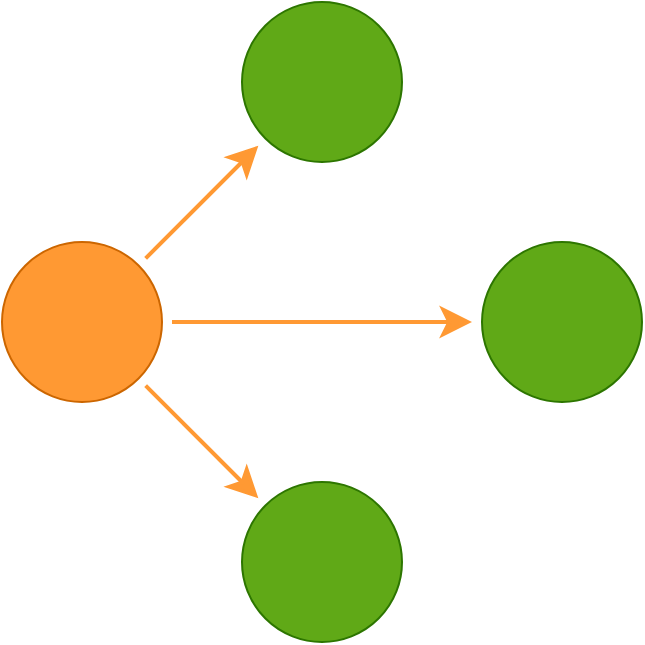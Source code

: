 <mxfile version="13.9.9" type="device" pages="4"><diagram id="OHPNgI2Xi8bhznAIsyaa" name="Information"><mxGraphModel dx="1086" dy="966" grid="1" gridSize="10" guides="1" tooltips="1" connect="1" arrows="1" fold="1" page="1" pageScale="1" pageWidth="827" pageHeight="1169" math="0" shadow="0"><root><mxCell id="0"/><mxCell id="1" parent="0"/><mxCell id="yYiPPaiUjZOlgVYcozII-7" style="rounded=0;orthogonalLoop=1;jettySize=auto;html=1;fillColor=#fad7ac;strokeColor=#FF9933;targetPerimeterSpacing=5;sourcePerimeterSpacing=5;endSize=10;startSize=10;strokeWidth=2;" edge="1" parent="1" source="yYiPPaiUjZOlgVYcozII-2" target="yYiPPaiUjZOlgVYcozII-5"><mxGeometry relative="1" as="geometry"/></mxCell><mxCell id="yYiPPaiUjZOlgVYcozII-8" style="edgeStyle=none;rounded=0;orthogonalLoop=1;jettySize=auto;html=1;strokeColor=#FF9933;fillColor=#fad7ac;strokeWidth=2;endSize=10;targetPerimeterSpacing=5;startSize=10;sourcePerimeterSpacing=5;" edge="1" parent="1" source="yYiPPaiUjZOlgVYcozII-2" target="yYiPPaiUjZOlgVYcozII-3"><mxGeometry relative="1" as="geometry"/></mxCell><mxCell id="yYiPPaiUjZOlgVYcozII-10" style="edgeStyle=none;rounded=0;orthogonalLoop=1;jettySize=auto;html=1;strokeColor=#FF9933;strokeWidth=2;fillColor=#fad7ac;endSize=10;targetPerimeterSpacing=5;startSize=10;sourcePerimeterSpacing=5;" edge="1" parent="1" source="yYiPPaiUjZOlgVYcozII-2" target="yYiPPaiUjZOlgVYcozII-4"><mxGeometry relative="1" as="geometry"/></mxCell><mxCell id="yYiPPaiUjZOlgVYcozII-2" value="" style="ellipse;whiteSpace=wrap;html=1;aspect=fixed;fillColor=#FF9933;strokeColor=#CC6600;" vertex="1" parent="1"><mxGeometry x="80" y="320" width="80" height="80" as="geometry"/></mxCell><mxCell id="yYiPPaiUjZOlgVYcozII-3" value="" style="ellipse;whiteSpace=wrap;html=1;aspect=fixed;strokeColor=#2D7600;fillColor=#60a917;fontColor=#ffffff;" vertex="1" parent="1"><mxGeometry x="320" y="320" width="80" height="80" as="geometry"/></mxCell><mxCell id="yYiPPaiUjZOlgVYcozII-4" value="" style="ellipse;whiteSpace=wrap;html=1;aspect=fixed;strokeColor=#2D7600;fillColor=#60a917;fontColor=#ffffff;" vertex="1" parent="1"><mxGeometry x="200" y="440" width="80" height="80" as="geometry"/></mxCell><mxCell id="yYiPPaiUjZOlgVYcozII-5" value="" style="ellipse;whiteSpace=wrap;html=1;aspect=fixed;strokeColor=#2D7600;fillColor=#60a917;fontColor=#ffffff;" vertex="1" parent="1"><mxGeometry x="200" y="200" width="80" height="80" as="geometry"/></mxCell></root></mxGraphModel></diagram><diagram id="NEh8OAvP57ZpEhWLkw24" name="Consultation"><mxGraphModel dx="1086" dy="966" grid="1" gridSize="10" guides="1" tooltips="1" connect="1" arrows="1" fold="1" page="1" pageScale="1" pageWidth="827" pageHeight="1169" math="0" shadow="0"><root><mxCell id="obZnWHZsSQW25gljN3Yn-0"/><mxCell id="obZnWHZsSQW25gljN3Yn-1" parent="obZnWHZsSQW25gljN3Yn-0"/><mxCell id="LotEL_Rv7tCbrYvfEs-3-0" style="edgeStyle=none;rounded=0;orthogonalLoop=1;jettySize=auto;html=1;strokeColor=#FF9933;fillColor=#fad7ac;strokeWidth=2;endSize=10;targetPerimeterSpacing=5;startSize=10;sourcePerimeterSpacing=5;" edge="1" parent="obZnWHZsSQW25gljN3Yn-1" source="LotEL_Rv7tCbrYvfEs-3-3" target="LotEL_Rv7tCbrYvfEs-3-2"><mxGeometry relative="1" as="geometry"><mxPoint x="370" y="450" as="sourcePoint"/></mxGeometry></mxCell><mxCell id="LotEL_Rv7tCbrYvfEs-3-1" style="edgeStyle=none;rounded=0;orthogonalLoop=1;jettySize=auto;html=1;strokeColor=#FF9933;strokeWidth=2;fillColor=#fad7ac;endSize=10;targetPerimeterSpacing=5;startSize=10;sourcePerimeterSpacing=5;" edge="1" parent="obZnWHZsSQW25gljN3Yn-1" source="LotEL_Rv7tCbrYvfEs-3-4" target="LotEL_Rv7tCbrYvfEs-3-2"><mxGeometry relative="1" as="geometry"><mxPoint x="120" y="500" as="sourcePoint"/></mxGeometry></mxCell><mxCell id="LotEL_Rv7tCbrYvfEs-3-2" value="" style="ellipse;whiteSpace=wrap;html=1;aspect=fixed;fillColor=#FF9933;strokeColor=#CC6600;" vertex="1" parent="obZnWHZsSQW25gljN3Yn-1"><mxGeometry x="80" y="320" width="80" height="80" as="geometry"/></mxCell><mxCell id="LotEL_Rv7tCbrYvfEs-3-3" value="" style="ellipse;whiteSpace=wrap;html=1;aspect=fixed;strokeColor=#2D7600;fillColor=#60a917;fontColor=#ffffff;" vertex="1" parent="obZnWHZsSQW25gljN3Yn-1"><mxGeometry x="320" y="320" width="80" height="80" as="geometry"/></mxCell><mxCell id="LotEL_Rv7tCbrYvfEs-3-4" value="" style="ellipse;whiteSpace=wrap;html=1;aspect=fixed;strokeColor=#2D7600;fillColor=#60a917;fontColor=#ffffff;" vertex="1" parent="obZnWHZsSQW25gljN3Yn-1"><mxGeometry x="200" y="440" width="80" height="80" as="geometry"/></mxCell><mxCell id="LotEL_Rv7tCbrYvfEs-3-5" style="edgeStyle=none;rounded=0;orthogonalLoop=1;jettySize=auto;html=1;startSize=10;sourcePerimeterSpacing=5;endSize=10;targetPerimeterSpacing=5;strokeColor=#FF9933;strokeWidth=2;" edge="1" parent="obZnWHZsSQW25gljN3Yn-1" source="LotEL_Rv7tCbrYvfEs-3-6" target="LotEL_Rv7tCbrYvfEs-3-2"><mxGeometry relative="1" as="geometry"/></mxCell><mxCell id="LotEL_Rv7tCbrYvfEs-3-6" value="" style="ellipse;whiteSpace=wrap;html=1;aspect=fixed;strokeColor=#2D7600;fillColor=#60a917;fontColor=#ffffff;" vertex="1" parent="obZnWHZsSQW25gljN3Yn-1"><mxGeometry x="200" y="200" width="80" height="80" as="geometry"/></mxCell></root></mxGraphModel></diagram><diagram id="ExbG2SkIh_H41btCju2y" name="Dialogue"><mxGraphModel dx="1086" dy="966" grid="1" gridSize="10" guides="1" tooltips="1" connect="1" arrows="1" fold="1" page="1" pageScale="1" pageWidth="827" pageHeight="1169" math="0" shadow="0"><root><mxCell id="t9nKy6wBZgfkWXgC9EfG-0"/><mxCell id="t9nKy6wBZgfkWXgC9EfG-1" parent="t9nKy6wBZgfkWXgC9EfG-0"/><mxCell id="t9nKy6wBZgfkWXgC9EfG-2" style="edgeStyle=none;rounded=0;orthogonalLoop=1;jettySize=auto;html=1;strokeColor=#FF9933;fillColor=#fad7ac;strokeWidth=2;endSize=10;targetPerimeterSpacing=5;startSize=10;sourcePerimeterSpacing=5;startArrow=classic;startFill=1;" edge="1" parent="t9nKy6wBZgfkWXgC9EfG-1" source="t9nKy6wBZgfkWXgC9EfG-5" target="t9nKy6wBZgfkWXgC9EfG-4"><mxGeometry relative="1" as="geometry"><mxPoint x="370" y="450" as="sourcePoint"/></mxGeometry></mxCell><mxCell id="t9nKy6wBZgfkWXgC9EfG-3" style="edgeStyle=none;rounded=0;orthogonalLoop=1;jettySize=auto;html=1;strokeColor=#FF9933;strokeWidth=2;fillColor=#fad7ac;endSize=10;targetPerimeterSpacing=5;startSize=10;sourcePerimeterSpacing=5;startFill=1;startArrow=classic;" edge="1" parent="t9nKy6wBZgfkWXgC9EfG-1" source="t9nKy6wBZgfkWXgC9EfG-6" target="t9nKy6wBZgfkWXgC9EfG-4"><mxGeometry relative="1" as="geometry"><mxPoint x="120" y="500" as="sourcePoint"/></mxGeometry></mxCell><mxCell id="t9nKy6wBZgfkWXgC9EfG-4" value="" style="ellipse;whiteSpace=wrap;html=1;aspect=fixed;fillColor=#FF9933;strokeColor=#CC6600;" vertex="1" parent="t9nKy6wBZgfkWXgC9EfG-1"><mxGeometry x="80" y="320" width="80" height="80" as="geometry"/></mxCell><mxCell id="t9nKy6wBZgfkWXgC9EfG-5" value="" style="ellipse;whiteSpace=wrap;html=1;aspect=fixed;strokeColor=#2D7600;fillColor=#60a917;fontColor=#ffffff;" vertex="1" parent="t9nKy6wBZgfkWXgC9EfG-1"><mxGeometry x="320" y="320" width="80" height="80" as="geometry"/></mxCell><mxCell id="t9nKy6wBZgfkWXgC9EfG-6" value="" style="ellipse;whiteSpace=wrap;html=1;aspect=fixed;strokeColor=#2D7600;fillColor=#60a917;fontColor=#ffffff;" vertex="1" parent="t9nKy6wBZgfkWXgC9EfG-1"><mxGeometry x="200" y="440" width="80" height="80" as="geometry"/></mxCell><mxCell id="t9nKy6wBZgfkWXgC9EfG-7" style="edgeStyle=none;rounded=0;orthogonalLoop=1;jettySize=auto;html=1;startSize=10;sourcePerimeterSpacing=5;endSize=10;targetPerimeterSpacing=5;strokeColor=#FF9933;strokeWidth=2;fillColor=#fad7ac;startFill=1;startArrow=classic;" edge="1" parent="t9nKy6wBZgfkWXgC9EfG-1" source="t9nKy6wBZgfkWXgC9EfG-8" target="t9nKy6wBZgfkWXgC9EfG-4"><mxGeometry relative="1" as="geometry"/></mxCell><mxCell id="t9nKy6wBZgfkWXgC9EfG-8" value="" style="ellipse;whiteSpace=wrap;html=1;aspect=fixed;strokeColor=#2D7600;fillColor=#60a917;fontColor=#ffffff;" vertex="1" parent="t9nKy6wBZgfkWXgC9EfG-1"><mxGeometry x="200" y="200" width="80" height="80" as="geometry"/></mxCell></root></mxGraphModel></diagram><diagram id="dmDn_Zo7xgTiTe5FitfX" name="Partnership"><mxGraphModel dx="1086" dy="966" grid="1" gridSize="10" guides="1" tooltips="1" connect="1" arrows="1" fold="1" page="1" pageScale="1" pageWidth="827" pageHeight="1169" math="0" shadow="0"><root><mxCell id="Rps9qeOc_E8vzTW7mMr7-0"/><mxCell id="Rps9qeOc_E8vzTW7mMr7-1" parent="Rps9qeOc_E8vzTW7mMr7-0"/><mxCell id="nW2nXx8zem3QQzWxtE0u-0" style="edgeStyle=none;rounded=0;orthogonalLoop=1;jettySize=auto;html=1;strokeColor=#FF9933;fillColor=#fad7ac;strokeWidth=2;endSize=10;targetPerimeterSpacing=5;startSize=10;sourcePerimeterSpacing=5;startArrow=classic;startFill=1;" edge="1" parent="Rps9qeOc_E8vzTW7mMr7-1" source="nW2nXx8zem3QQzWxtE0u-3" target="nW2nXx8zem3QQzWxtE0u-2"><mxGeometry relative="1" as="geometry"><mxPoint x="370" y="450" as="sourcePoint"/></mxGeometry></mxCell><mxCell id="nW2nXx8zem3QQzWxtE0u-1" style="edgeStyle=none;rounded=0;orthogonalLoop=1;jettySize=auto;html=1;strokeColor=#FF9933;strokeWidth=2;fillColor=#fad7ac;endSize=10;targetPerimeterSpacing=5;startSize=10;sourcePerimeterSpacing=5;startFill=1;startArrow=classic;" edge="1" parent="Rps9qeOc_E8vzTW7mMr7-1" source="nW2nXx8zem3QQzWxtE0u-4" target="nW2nXx8zem3QQzWxtE0u-2"><mxGeometry relative="1" as="geometry"><mxPoint x="120" y="500" as="sourcePoint"/></mxGeometry></mxCell><mxCell id="nW2nXx8zem3QQzWxtE0u-2" value="" style="ellipse;whiteSpace=wrap;html=1;aspect=fixed;fillColor=#FF9933;strokeColor=#CC6600;" vertex="1" parent="Rps9qeOc_E8vzTW7mMr7-1"><mxGeometry x="80" y="320" width="80" height="80" as="geometry"/></mxCell><mxCell id="nW2nXx8zem3QQzWxtE0u-3" value="" style="ellipse;whiteSpace=wrap;html=1;aspect=fixed;strokeColor=#2D7600;fillColor=#60a917;fontColor=#ffffff;" vertex="1" parent="Rps9qeOc_E8vzTW7mMr7-1"><mxGeometry x="320" y="320" width="80" height="80" as="geometry"/></mxCell><mxCell id="nW2nXx8zem3QQzWxtE0u-4" value="" style="ellipse;whiteSpace=wrap;html=1;aspect=fixed;strokeColor=#2D7600;fillColor=#60a917;fontColor=#ffffff;" vertex="1" parent="Rps9qeOc_E8vzTW7mMr7-1"><mxGeometry x="200" y="440" width="80" height="80" as="geometry"/></mxCell><mxCell id="nW2nXx8zem3QQzWxtE0u-5" style="edgeStyle=none;rounded=0;orthogonalLoop=1;jettySize=auto;html=1;startSize=10;sourcePerimeterSpacing=5;endSize=10;targetPerimeterSpacing=5;strokeColor=#FF9933;strokeWidth=2;fillColor=#fad7ac;startFill=1;startArrow=classic;" edge="1" parent="Rps9qeOc_E8vzTW7mMr7-1" source="nW2nXx8zem3QQzWxtE0u-6" target="nW2nXx8zem3QQzWxtE0u-2"><mxGeometry relative="1" as="geometry"/></mxCell><mxCell id="nW2nXx8zem3QQzWxtE0u-6" value="" style="ellipse;whiteSpace=wrap;html=1;aspect=fixed;strokeColor=#2D7600;fillColor=#60a917;fontColor=#ffffff;" vertex="1" parent="Rps9qeOc_E8vzTW7mMr7-1"><mxGeometry x="200" y="200" width="80" height="80" as="geometry"/></mxCell><mxCell id="nW2nXx8zem3QQzWxtE0u-7" style="edgeStyle=none;rounded=0;orthogonalLoop=1;jettySize=auto;html=1;strokeColor=#FF9933;fillColor=#fad7ac;strokeWidth=2;endSize=10;targetPerimeterSpacing=5;startSize=10;sourcePerimeterSpacing=5;startArrow=classic;startFill=1;" edge="1" parent="Rps9qeOc_E8vzTW7mMr7-1" source="nW2nXx8zem3QQzWxtE0u-4" target="nW2nXx8zem3QQzWxtE0u-6"><mxGeometry relative="1" as="geometry"><mxPoint x="325" y="370" as="sourcePoint"/><mxPoint x="175" y="370" as="targetPoint"/></mxGeometry></mxCell><mxCell id="nW2nXx8zem3QQzWxtE0u-8" style="edgeStyle=none;rounded=0;orthogonalLoop=1;jettySize=auto;html=1;strokeColor=#FF9933;fillColor=#fad7ac;strokeWidth=2;endSize=10;targetPerimeterSpacing=5;startSize=10;sourcePerimeterSpacing=5;startArrow=classic;startFill=1;" edge="1" parent="Rps9qeOc_E8vzTW7mMr7-1" source="nW2nXx8zem3QQzWxtE0u-3" target="nW2nXx8zem3QQzWxtE0u-4"><mxGeometry relative="1" as="geometry"><mxPoint x="335" y="380" as="sourcePoint"/><mxPoint x="185" y="380" as="targetPoint"/></mxGeometry></mxCell><mxCell id="nW2nXx8zem3QQzWxtE0u-9" style="edgeStyle=none;rounded=0;orthogonalLoop=1;jettySize=auto;html=1;strokeColor=#FF9933;fillColor=#fad7ac;strokeWidth=2;endSize=10;targetPerimeterSpacing=5;startSize=10;sourcePerimeterSpacing=5;startArrow=classic;startFill=1;" edge="1" parent="Rps9qeOc_E8vzTW7mMr7-1" source="nW2nXx8zem3QQzWxtE0u-6" target="nW2nXx8zem3QQzWxtE0u-3"><mxGeometry relative="1" as="geometry"><mxPoint x="345" y="390" as="sourcePoint"/><mxPoint x="195" y="390" as="targetPoint"/></mxGeometry></mxCell></root></mxGraphModel></diagram></mxfile>